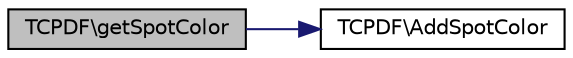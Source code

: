 digraph G
{
  edge [fontname="Helvetica",fontsize="10",labelfontname="Helvetica",labelfontsize="10"];
  node [fontname="Helvetica",fontsize="10",shape=record];
  rankdir="LR";
  Node1 [label="TCPDF\\getSpotColor",height=0.2,width=0.4,color="black", fillcolor="grey75", style="filled" fontcolor="black"];
  Node1 -> Node2 [color="midnightblue",fontsize="10",style="solid",fontname="Helvetica"];
  Node2 [label="TCPDF\\AddSpotColor",height=0.2,width=0.4,color="black", fillcolor="white", style="filled",URL="$classTCPDF.html#a082e1feab2282c76f5b7e2eaafc6f457",tooltip="Defines a new spot color."];
}
